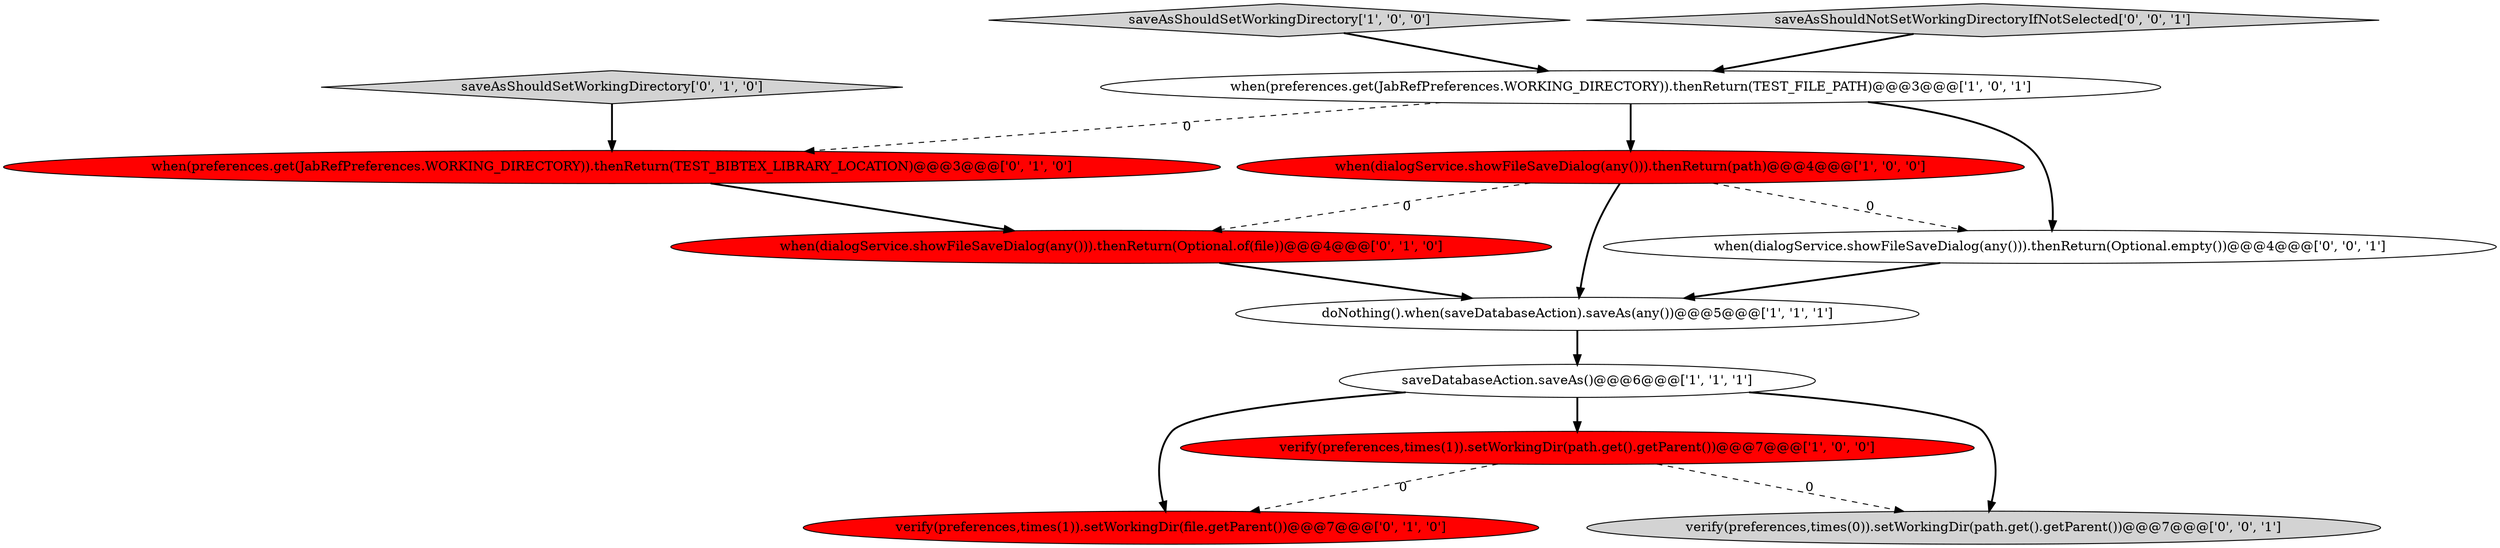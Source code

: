 digraph {
7 [style = filled, label = "when(dialogService.showFileSaveDialog(any())).thenReturn(Optional.of(file))@@@4@@@['0', '1', '0']", fillcolor = red, shape = ellipse image = "AAA1AAABBB2BBB"];
4 [style = filled, label = "when(preferences.get(JabRefPreferences.WORKING_DIRECTORY)).thenReturn(TEST_FILE_PATH)@@@3@@@['1', '0', '1']", fillcolor = white, shape = ellipse image = "AAA0AAABBB1BBB"];
1 [style = filled, label = "when(dialogService.showFileSaveDialog(any())).thenReturn(path)@@@4@@@['1', '0', '0']", fillcolor = red, shape = ellipse image = "AAA1AAABBB1BBB"];
6 [style = filled, label = "verify(preferences,times(1)).setWorkingDir(file.getParent())@@@7@@@['0', '1', '0']", fillcolor = red, shape = ellipse image = "AAA1AAABBB2BBB"];
5 [style = filled, label = "verify(preferences,times(1)).setWorkingDir(path.get().getParent())@@@7@@@['1', '0', '0']", fillcolor = red, shape = ellipse image = "AAA1AAABBB1BBB"];
0 [style = filled, label = "doNothing().when(saveDatabaseAction).saveAs(any())@@@5@@@['1', '1', '1']", fillcolor = white, shape = ellipse image = "AAA0AAABBB1BBB"];
2 [style = filled, label = "saveAsShouldSetWorkingDirectory['1', '0', '0']", fillcolor = lightgray, shape = diamond image = "AAA0AAABBB1BBB"];
9 [style = filled, label = "saveAsShouldSetWorkingDirectory['0', '1', '0']", fillcolor = lightgray, shape = diamond image = "AAA0AAABBB2BBB"];
8 [style = filled, label = "when(preferences.get(JabRefPreferences.WORKING_DIRECTORY)).thenReturn(TEST_BIBTEX_LIBRARY_LOCATION)@@@3@@@['0', '1', '0']", fillcolor = red, shape = ellipse image = "AAA1AAABBB2BBB"];
3 [style = filled, label = "saveDatabaseAction.saveAs()@@@6@@@['1', '1', '1']", fillcolor = white, shape = ellipse image = "AAA0AAABBB1BBB"];
11 [style = filled, label = "saveAsShouldNotSetWorkingDirectoryIfNotSelected['0', '0', '1']", fillcolor = lightgray, shape = diamond image = "AAA0AAABBB3BBB"];
12 [style = filled, label = "verify(preferences,times(0)).setWorkingDir(path.get().getParent())@@@7@@@['0', '0', '1']", fillcolor = lightgray, shape = ellipse image = "AAA0AAABBB3BBB"];
10 [style = filled, label = "when(dialogService.showFileSaveDialog(any())).thenReturn(Optional.empty())@@@4@@@['0', '0', '1']", fillcolor = white, shape = ellipse image = "AAA0AAABBB3BBB"];
0->3 [style = bold, label=""];
4->10 [style = bold, label=""];
3->6 [style = bold, label=""];
3->5 [style = bold, label=""];
4->1 [style = bold, label=""];
7->0 [style = bold, label=""];
5->12 [style = dashed, label="0"];
1->0 [style = bold, label=""];
4->8 [style = dashed, label="0"];
3->12 [style = bold, label=""];
1->7 [style = dashed, label="0"];
5->6 [style = dashed, label="0"];
1->10 [style = dashed, label="0"];
9->8 [style = bold, label=""];
2->4 [style = bold, label=""];
10->0 [style = bold, label=""];
8->7 [style = bold, label=""];
11->4 [style = bold, label=""];
}
